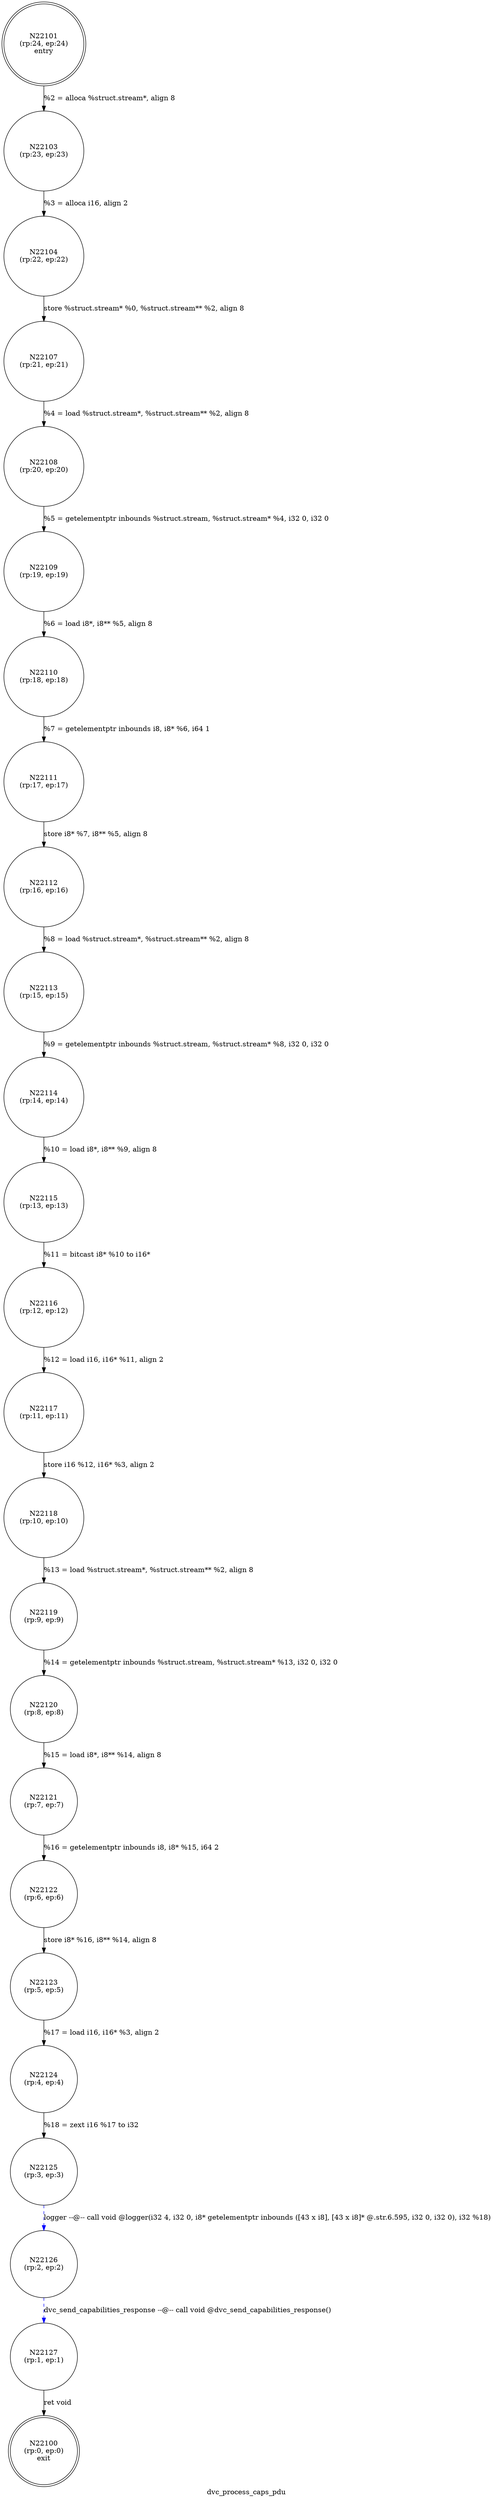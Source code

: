 digraph dvc_process_caps_pdu {
label="dvc_process_caps_pdu"
22100 [label="N22100\n(rp:0, ep:0)\nexit", shape="doublecircle"]
22101 [label="N22101\n(rp:24, ep:24)\nentry", shape="doublecircle"]
22101 -> 22103 [label="%2 = alloca %struct.stream*, align 8"]
22103 [label="N22103\n(rp:23, ep:23)", shape="circle"]
22103 -> 22104 [label="%3 = alloca i16, align 2"]
22104 [label="N22104\n(rp:22, ep:22)", shape="circle"]
22104 -> 22107 [label="store %struct.stream* %0, %struct.stream** %2, align 8"]
22107 [label="N22107\n(rp:21, ep:21)", shape="circle"]
22107 -> 22108 [label="%4 = load %struct.stream*, %struct.stream** %2, align 8"]
22108 [label="N22108\n(rp:20, ep:20)", shape="circle"]
22108 -> 22109 [label="%5 = getelementptr inbounds %struct.stream, %struct.stream* %4, i32 0, i32 0"]
22109 [label="N22109\n(rp:19, ep:19)", shape="circle"]
22109 -> 22110 [label="%6 = load i8*, i8** %5, align 8"]
22110 [label="N22110\n(rp:18, ep:18)", shape="circle"]
22110 -> 22111 [label="%7 = getelementptr inbounds i8, i8* %6, i64 1"]
22111 [label="N22111\n(rp:17, ep:17)", shape="circle"]
22111 -> 22112 [label="store i8* %7, i8** %5, align 8"]
22112 [label="N22112\n(rp:16, ep:16)", shape="circle"]
22112 -> 22113 [label="%8 = load %struct.stream*, %struct.stream** %2, align 8"]
22113 [label="N22113\n(rp:15, ep:15)", shape="circle"]
22113 -> 22114 [label="%9 = getelementptr inbounds %struct.stream, %struct.stream* %8, i32 0, i32 0"]
22114 [label="N22114\n(rp:14, ep:14)", shape="circle"]
22114 -> 22115 [label="%10 = load i8*, i8** %9, align 8"]
22115 [label="N22115\n(rp:13, ep:13)", shape="circle"]
22115 -> 22116 [label="%11 = bitcast i8* %10 to i16*"]
22116 [label="N22116\n(rp:12, ep:12)", shape="circle"]
22116 -> 22117 [label="%12 = load i16, i16* %11, align 2"]
22117 [label="N22117\n(rp:11, ep:11)", shape="circle"]
22117 -> 22118 [label="store i16 %12, i16* %3, align 2"]
22118 [label="N22118\n(rp:10, ep:10)", shape="circle"]
22118 -> 22119 [label="%13 = load %struct.stream*, %struct.stream** %2, align 8"]
22119 [label="N22119\n(rp:9, ep:9)", shape="circle"]
22119 -> 22120 [label="%14 = getelementptr inbounds %struct.stream, %struct.stream* %13, i32 0, i32 0"]
22120 [label="N22120\n(rp:8, ep:8)", shape="circle"]
22120 -> 22121 [label="%15 = load i8*, i8** %14, align 8"]
22121 [label="N22121\n(rp:7, ep:7)", shape="circle"]
22121 -> 22122 [label="%16 = getelementptr inbounds i8, i8* %15, i64 2"]
22122 [label="N22122\n(rp:6, ep:6)", shape="circle"]
22122 -> 22123 [label="store i8* %16, i8** %14, align 8"]
22123 [label="N22123\n(rp:5, ep:5)", shape="circle"]
22123 -> 22124 [label="%17 = load i16, i16* %3, align 2"]
22124 [label="N22124\n(rp:4, ep:4)", shape="circle"]
22124 -> 22125 [label="%18 = zext i16 %17 to i32"]
22125 [label="N22125\n(rp:3, ep:3)", shape="circle"]
22125 -> 22126 [label="logger --@-- call void @logger(i32 4, i32 0, i8* getelementptr inbounds ([43 x i8], [43 x i8]* @.str.6.595, i32 0, i32 0), i32 %18)", style="dashed", color="blue"]
22126 [label="N22126\n(rp:2, ep:2)", shape="circle"]
22126 -> 22127 [label="dvc_send_capabilities_response --@-- call void @dvc_send_capabilities_response()", style="dashed", color="blue"]
22127 [label="N22127\n(rp:1, ep:1)", shape="circle"]
22127 -> 22100 [label="ret void"]
}
